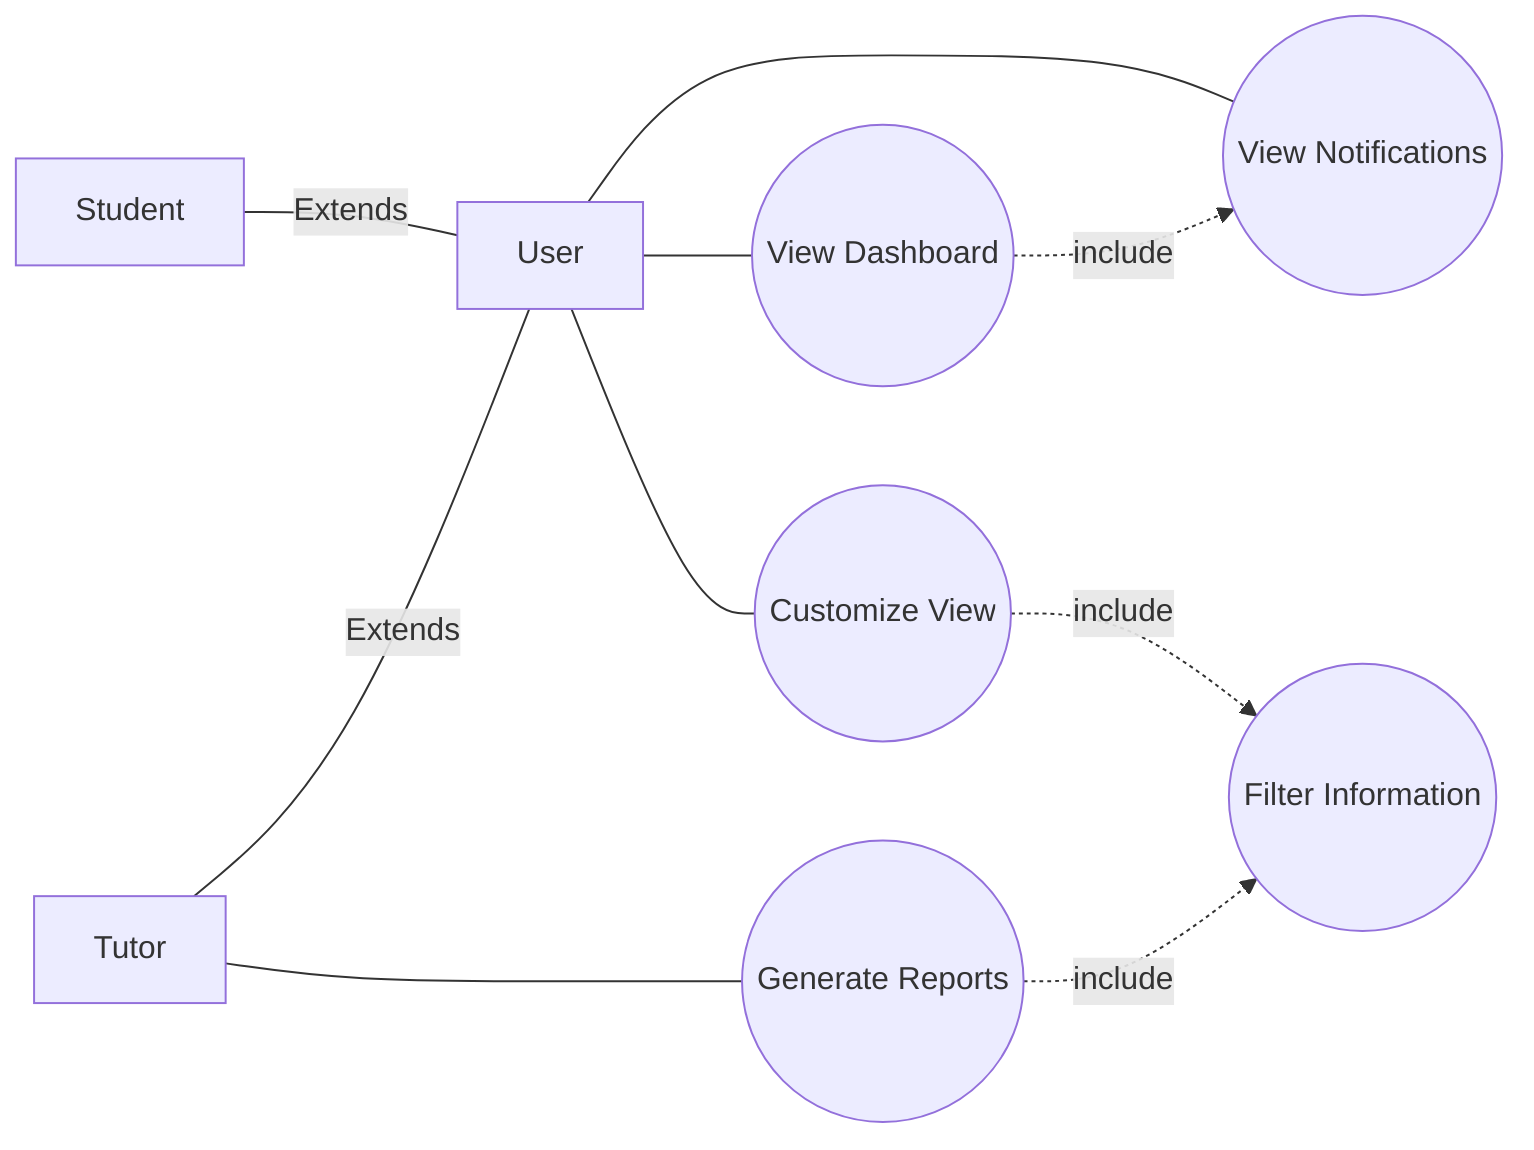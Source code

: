 graph LR
    %% Actors
    User[User]
    Student[Student]
    Tutor[Tutor]
    
    %% Use Cases
    viewDash((View Dashboard))
    customizeView((Customize View))
    viewNotif((View Notifications))
    filterInfo((Filter Information))
    generateReport((Generate Reports))
    
    %% Inheritance relationships for actors
    Student ---|Extends| User
    Tutor ---|Extends| User
    
    %% Actor-Use Case relationships
    User --- viewDash
    User --- customizeView
    User --- viewNotif
    Tutor --- generateReport
    
    %% Use Case relationships
    viewDash -.->|include| viewNotif
    customizeView -.->|include| filterInfo
    generateReport -.->|include| filterInfo